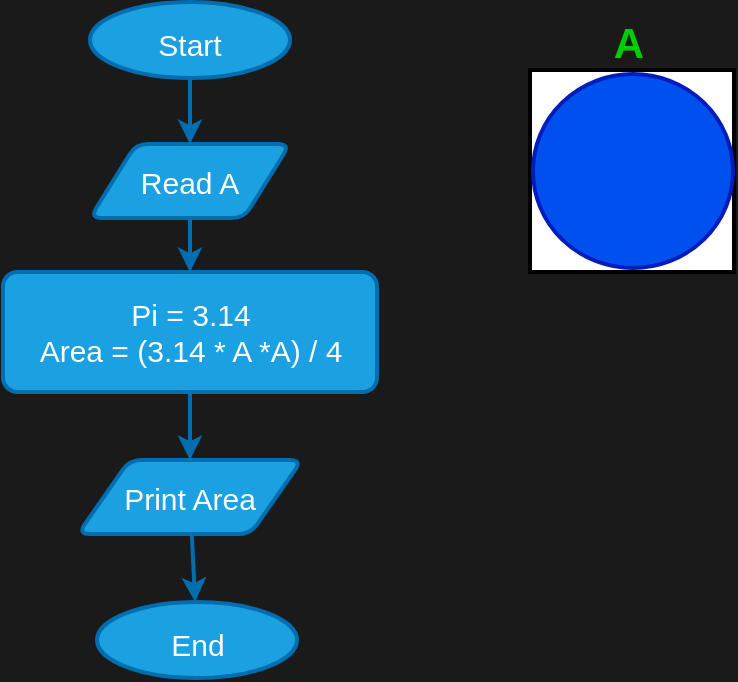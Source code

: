 <mxfile>
    <diagram id="fxQHdlaDq5yp2H_h8bHt" name="Page-1">
        <mxGraphModel dx="608" dy="351" grid="0" gridSize="10" guides="1" tooltips="1" connect="1" arrows="1" fold="1" page="1" pageScale="1" pageWidth="850" pageHeight="1100" background="#1A1A1A" math="0" shadow="0">
            <root>
                <mxCell id="0"/>
                <mxCell id="1" parent="0"/>
                <mxCell id="2" value="" style="rounded=0;whiteSpace=wrap;html=1;absoluteArcSize=1;arcSize=14;strokeWidth=2;movable=1;resizable=1;rotatable=1;deletable=1;editable=1;connectable=1;" vertex="1" parent="1">
                    <mxGeometry x="487" y="57" width="102" height="101" as="geometry"/>
                </mxCell>
                <mxCell id="3" value="" style="strokeWidth=2;html=1;shape=mxgraph.flowchart.start_2;whiteSpace=wrap;fillColor=#0050ef;fontColor=#ffffff;strokeColor=#001DBC;movable=1;resizable=1;rotatable=1;deletable=1;editable=1;connectable=1;" vertex="1" parent="1">
                    <mxGeometry x="488.5" y="59" width="100" height="97" as="geometry"/>
                </mxCell>
                <mxCell id="4" value="&lt;b&gt;&lt;font color=&quot;#00cc00&quot; style=&quot;font-size: 21px;&quot;&gt;A&lt;/font&gt;&lt;/b&gt;" style="text;html=1;align=center;verticalAlign=middle;resizable=1;points=[];autosize=1;strokeColor=none;fillColor=none;movable=1;rotatable=1;deletable=1;editable=1;connectable=1;" vertex="1" parent="1">
                    <mxGeometry x="519" y="24" width="33" height="37" as="geometry"/>
                </mxCell>
                <mxCell id="7" value="" style="edgeStyle=none;html=1;fontSize=15;fontColor=#FFFFFF;strokeWidth=2;fillColor=#1ba1e2;strokeColor=#006EAF;" edge="1" parent="1" source="5" target="6">
                    <mxGeometry relative="1" as="geometry"/>
                </mxCell>
                <mxCell id="5" value="&lt;font style=&quot;font-size: 15px;&quot; color=&quot;#ffffff&quot;&gt;Start&lt;/font&gt;" style="strokeWidth=2;html=1;shape=mxgraph.flowchart.start_1;whiteSpace=wrap;rounded=0;fontSize=21;fontColor=#ffffff;fillColor=#1ba1e2;strokeColor=#006EAF;" vertex="1" parent="1">
                    <mxGeometry x="267" y="23" width="100" height="38" as="geometry"/>
                </mxCell>
                <mxCell id="9" value="" style="edgeStyle=none;html=1;strokeWidth=2;fontSize=15;fontColor=#FFFFFF;fillColor=#1ba1e2;strokeColor=#006EAF;" edge="1" parent="1" source="6" target="8">
                    <mxGeometry relative="1" as="geometry"/>
                </mxCell>
                <mxCell id="6" value="Read A" style="shape=parallelogram;html=1;strokeWidth=2;perimeter=parallelogramPerimeter;whiteSpace=wrap;rounded=1;arcSize=12;size=0.23;fontSize=15;fontColor=#ffffff;fillColor=#1ba1e2;strokeColor=#006EAF;" vertex="1" parent="1">
                    <mxGeometry x="267" y="94" width="100" height="37" as="geometry"/>
                </mxCell>
                <mxCell id="11" value="" style="edgeStyle=none;html=1;strokeWidth=2;fontSize=15;fontColor=#FFFFFF;fillColor=#1ba1e2;strokeColor=#006EAF;" edge="1" parent="1" source="8" target="10">
                    <mxGeometry relative="1" as="geometry"/>
                </mxCell>
                <mxCell id="8" value="Pi = 3.14&lt;br&gt;Area = (3.14 * A *A) / 4" style="whiteSpace=wrap;html=1;fontSize=15;fillColor=#1ba1e2;strokeColor=#006EAF;fontColor=#ffffff;strokeWidth=2;rounded=1;arcSize=12;" vertex="1" parent="1">
                    <mxGeometry x="223.5" y="158" width="187" height="60" as="geometry"/>
                </mxCell>
                <mxCell id="13" value="" style="edgeStyle=none;html=1;strokeWidth=2;fontSize=15;fontColor=#FFFFFF;fillColor=#1ba1e2;strokeColor=#006EAF;" edge="1" parent="1" source="10" target="12">
                    <mxGeometry relative="1" as="geometry"/>
                </mxCell>
                <mxCell id="10" value="Print Area" style="shape=parallelogram;html=1;strokeWidth=2;perimeter=parallelogramPerimeter;whiteSpace=wrap;rounded=1;arcSize=12;size=0.23;fontSize=15;fontColor=#ffffff;fillColor=#1ba1e2;strokeColor=#006EAF;" vertex="1" parent="1">
                    <mxGeometry x="261" y="252" width="112" height="37" as="geometry"/>
                </mxCell>
                <mxCell id="12" value="&lt;font style=&quot;font-size: 15px;&quot; color=&quot;#ffffff&quot;&gt;End&lt;/font&gt;" style="strokeWidth=2;html=1;shape=mxgraph.flowchart.start_1;whiteSpace=wrap;rounded=0;fontSize=21;fontColor=#ffffff;fillColor=#1ba1e2;strokeColor=#006EAF;" vertex="1" parent="1">
                    <mxGeometry x="270.5" y="323" width="100" height="38" as="geometry"/>
                </mxCell>
            </root>
        </mxGraphModel>
    </diagram>
</mxfile>